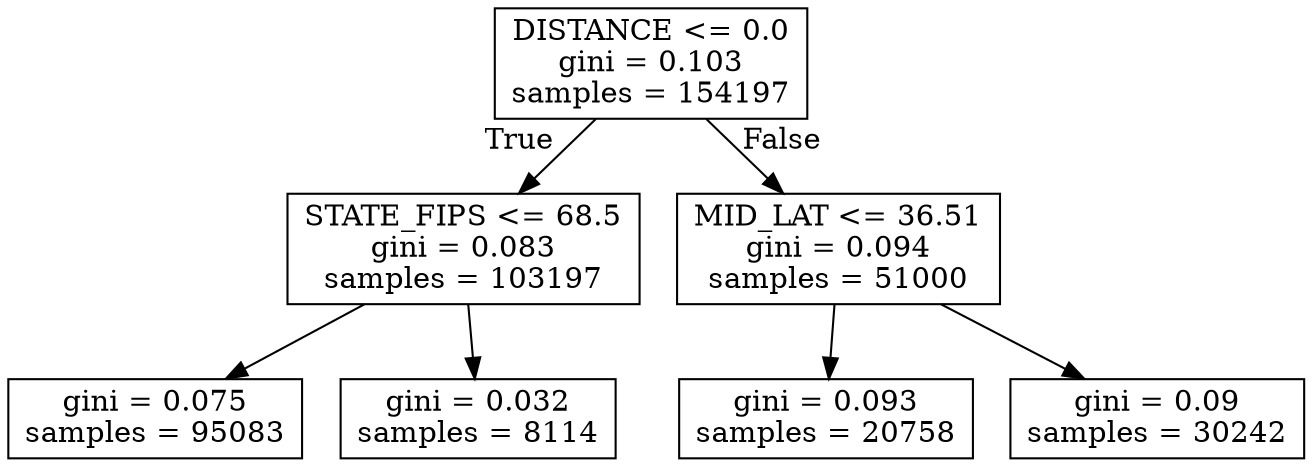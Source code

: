 digraph Tree {
node [shape=box] ;
0 [label="DISTANCE <= 0.0\ngini = 0.103\nsamples = 154197"] ;
1 [label="STATE_FIPS <= 68.5\ngini = 0.083\nsamples = 103197"] ;
0 -> 1 [labeldistance=2.5, labelangle=45, headlabel="True"] ;
2 [label="gini = 0.075\nsamples = 95083"] ;
1 -> 2 ;
3 [label="gini = 0.032\nsamples = 8114"] ;
1 -> 3 ;
4 [label="MID_LAT <= 36.51\ngini = 0.094\nsamples = 51000"] ;
0 -> 4 [labeldistance=2.5, labelangle=-45, headlabel="False"] ;
5 [label="gini = 0.093\nsamples = 20758"] ;
4 -> 5 ;
6 [label="gini = 0.09\nsamples = 30242"] ;
4 -> 6 ;
}